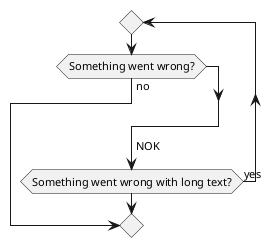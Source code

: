 {
  "sha1": "592buni9yk1zdp80bfpcgobx4esebsk",
  "insertion": {
    "when": "2024-05-30T20:48:20.686Z",
    "user": "plantuml@gmail.com"
  }
}
@startuml
repeat
    if (Something went wrong?) then (no)
      break
    endif
    ->NOK;
repeat while (Something went wrong with long text?) is (yes)
@enduml
